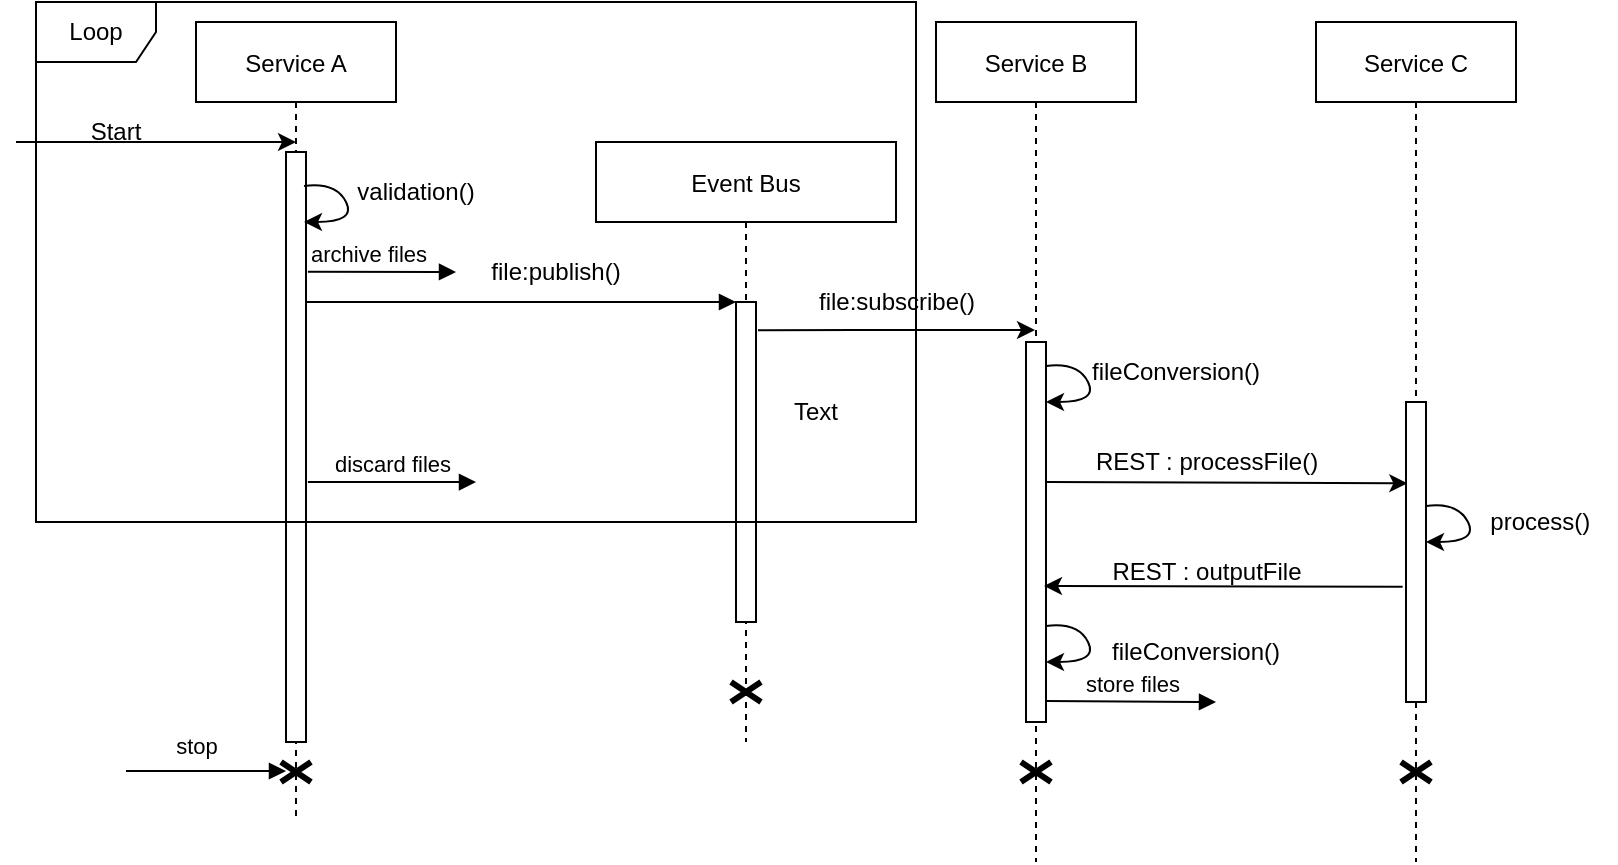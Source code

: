 <mxfile version="20.3.0" type="device"><diagram id="kgpKYQtTHZ0yAKxKKP6v" name="Page-1"><mxGraphModel dx="723" dy="461" grid="1" gridSize="10" guides="1" tooltips="1" connect="1" arrows="1" fold="1" page="1" pageScale="1" pageWidth="850" pageHeight="1100" math="0" shadow="0"><root><mxCell id="0"/><mxCell id="1" parent="0"/><mxCell id="3nuBFxr9cyL0pnOWT2aG-1" value="Service A" style="shape=umlLifeline;perimeter=lifelinePerimeter;container=1;collapsible=0;recursiveResize=0;rounded=0;shadow=0;strokeWidth=1;" parent="1" vertex="1"><mxGeometry x="110" y="80" width="100" height="400" as="geometry"/></mxCell><mxCell id="3nuBFxr9cyL0pnOWT2aG-2" value="" style="points=[];perimeter=orthogonalPerimeter;rounded=0;shadow=0;strokeWidth=1;" parent="3nuBFxr9cyL0pnOWT2aG-1" vertex="1"><mxGeometry x="45" y="65" width="10" height="295" as="geometry"/></mxCell><mxCell id="ngBM1pDGKwomx98K4te7-7" value="" style="shape=umlDestroy;whiteSpace=wrap;html=1;strokeWidth=3;strokeColor=default;" vertex="1" parent="3nuBFxr9cyL0pnOWT2aG-1"><mxGeometry x="42.5" y="370" width="15" height="10" as="geometry"/></mxCell><mxCell id="ngBM1pDGKwomx98K4te7-8" value="stop" style="html=1;verticalAlign=bottom;endArrow=block;rounded=0;" edge="1" parent="3nuBFxr9cyL0pnOWT2aG-1"><mxGeometry x="-0.125" y="5" width="80" relative="1" as="geometry"><mxPoint x="-35" y="374.5" as="sourcePoint"/><mxPoint x="45" y="374.5" as="targetPoint"/><Array as="points"><mxPoint x="5" y="374.5"/></Array><mxPoint y="1" as="offset"/></mxGeometry></mxCell><mxCell id="3nuBFxr9cyL0pnOWT2aG-5" value="Event Bus" style="shape=umlLifeline;perimeter=lifelinePerimeter;container=1;collapsible=0;recursiveResize=0;rounded=0;shadow=0;strokeWidth=1;" parent="1" vertex="1"><mxGeometry x="310" y="140" width="150" height="300" as="geometry"/></mxCell><mxCell id="3nuBFxr9cyL0pnOWT2aG-6" value="" style="points=[];perimeter=orthogonalPerimeter;rounded=0;shadow=0;strokeWidth=1;" parent="3nuBFxr9cyL0pnOWT2aG-5" vertex="1"><mxGeometry x="70" y="80" width="10" height="160" as="geometry"/></mxCell><mxCell id="ngBM1pDGKwomx98K4te7-6" value="" style="shape=umlDestroy;whiteSpace=wrap;html=1;strokeWidth=3;strokeColor=default;" vertex="1" parent="3nuBFxr9cyL0pnOWT2aG-5"><mxGeometry x="67.5" y="270" width="15" height="10" as="geometry"/></mxCell><mxCell id="3nuBFxr9cyL0pnOWT2aG-8" value="" style="verticalAlign=bottom;endArrow=block;entryX=0;entryY=0;shadow=0;strokeWidth=1;" parent="1" source="3nuBFxr9cyL0pnOWT2aG-2" target="3nuBFxr9cyL0pnOWT2aG-6" edge="1"><mxGeometry relative="1" as="geometry"><mxPoint x="275" y="160" as="sourcePoint"/></mxGeometry></mxCell><mxCell id="yKLhIhcbY9a4hVhK6Xyk-1" value="Service C" style="shape=umlLifeline;perimeter=lifelinePerimeter;container=1;collapsible=0;recursiveResize=0;rounded=0;shadow=0;strokeWidth=1;" parent="1" vertex="1"><mxGeometry x="670" y="80" width="100" height="420" as="geometry"/></mxCell><mxCell id="yKLhIhcbY9a4hVhK6Xyk-2" value="" style="points=[];perimeter=orthogonalPerimeter;rounded=0;shadow=0;strokeWidth=1;" parent="yKLhIhcbY9a4hVhK6Xyk-1" vertex="1"><mxGeometry x="45" y="190" width="10" height="150" as="geometry"/></mxCell><mxCell id="yKLhIhcbY9a4hVhK6Xyk-23" value="" style="curved=1;endArrow=classic;html=1;rounded=0;exitX=0.54;exitY=0.205;exitDx=0;exitDy=0;exitPerimeter=0;" parent="yKLhIhcbY9a4hVhK6Xyk-1" edge="1"><mxGeometry width="50" height="50" relative="1" as="geometry"><mxPoint x="55" y="242" as="sourcePoint"/><mxPoint x="55" y="260" as="targetPoint"/><Array as="points"><mxPoint x="71" y="240"/><mxPoint x="81" y="260"/></Array></mxGeometry></mxCell><mxCell id="ngBM1pDGKwomx98K4te7-5" value="" style="shape=umlDestroy;whiteSpace=wrap;html=1;strokeWidth=3;strokeColor=default;" vertex="1" parent="yKLhIhcbY9a4hVhK6Xyk-1"><mxGeometry x="42.5" y="370" width="15" height="10" as="geometry"/></mxCell><mxCell id="yKLhIhcbY9a4hVhK6Xyk-3" value="Service B" style="shape=umlLifeline;perimeter=lifelinePerimeter;container=1;collapsible=0;recursiveResize=0;rounded=0;shadow=0;strokeWidth=1;" parent="1" vertex="1"><mxGeometry x="480" y="80" width="100" height="420" as="geometry"/></mxCell><mxCell id="yKLhIhcbY9a4hVhK6Xyk-4" value="" style="points=[];perimeter=orthogonalPerimeter;rounded=0;shadow=0;strokeWidth=1;" parent="yKLhIhcbY9a4hVhK6Xyk-3" vertex="1"><mxGeometry x="45" y="160" width="10" height="190" as="geometry"/></mxCell><mxCell id="yKLhIhcbY9a4hVhK6Xyk-18" value="" style="curved=1;endArrow=classic;html=1;rounded=0;exitX=0.54;exitY=0.205;exitDx=0;exitDy=0;exitPerimeter=0;" parent="yKLhIhcbY9a4hVhK6Xyk-3" edge="1"><mxGeometry width="50" height="50" relative="1" as="geometry"><mxPoint x="55" y="172" as="sourcePoint"/><mxPoint x="55" y="190" as="targetPoint"/><Array as="points"><mxPoint x="71" y="170"/><mxPoint x="81" y="190"/></Array></mxGeometry></mxCell><mxCell id="yKLhIhcbY9a4hVhK6Xyk-20" value="" style="endArrow=classic;html=1;rounded=0;entryX=0.067;entryY=0.271;entryDx=0;entryDy=0;entryPerimeter=0;" parent="yKLhIhcbY9a4hVhK6Xyk-3" target="yKLhIhcbY9a4hVhK6Xyk-2" edge="1"><mxGeometry width="50" height="50" relative="1" as="geometry"><mxPoint x="55" y="230" as="sourcePoint"/><mxPoint x="105" y="180" as="targetPoint"/></mxGeometry></mxCell><mxCell id="yKLhIhcbY9a4hVhK6Xyk-27" value="" style="curved=1;endArrow=classic;html=1;rounded=0;exitX=0.54;exitY=0.205;exitDx=0;exitDy=0;exitPerimeter=0;" parent="yKLhIhcbY9a4hVhK6Xyk-3" edge="1"><mxGeometry width="50" height="50" relative="1" as="geometry"><mxPoint x="55" y="302" as="sourcePoint"/><mxPoint x="55" y="320" as="targetPoint"/><Array as="points"><mxPoint x="71" y="300"/><mxPoint x="81" y="320"/></Array></mxGeometry></mxCell><mxCell id="ngBM1pDGKwomx98K4te7-10" value="" style="shape=umlDestroy;whiteSpace=wrap;html=1;strokeWidth=3;strokeColor=default;" vertex="1" parent="yKLhIhcbY9a4hVhK6Xyk-3"><mxGeometry x="42.5" y="370" width="15" height="10" as="geometry"/></mxCell><mxCell id="yKLhIhcbY9a4hVhK6Xyk-9" value="" style="curved=1;endArrow=classic;html=1;rounded=0;exitX=0.54;exitY=0.205;exitDx=0;exitDy=0;exitPerimeter=0;" parent="1" source="3nuBFxr9cyL0pnOWT2aG-1" edge="1"><mxGeometry width="50" height="50" relative="1" as="geometry"><mxPoint x="190" y="180" as="sourcePoint"/><mxPoint x="164" y="180" as="targetPoint"/><Array as="points"><mxPoint x="180" y="160"/><mxPoint x="190" y="180"/></Array></mxGeometry></mxCell><mxCell id="yKLhIhcbY9a4hVhK6Xyk-10" value="validation()" style="text;html=1;strokeColor=none;fillColor=none;align=center;verticalAlign=middle;whiteSpace=wrap;rounded=0;" parent="1" vertex="1"><mxGeometry x="190" y="150" width="60" height="30" as="geometry"/></mxCell><mxCell id="yKLhIhcbY9a4hVhK6Xyk-11" value="file:publish()" style="text;html=1;strokeColor=none;fillColor=none;align=center;verticalAlign=middle;whiteSpace=wrap;rounded=0;" parent="1" vertex="1"><mxGeometry x="260" y="190" width="60" height="30" as="geometry"/></mxCell><mxCell id="yKLhIhcbY9a4hVhK6Xyk-12" value="" style="endArrow=classic;html=1;rounded=0;exitX=1.1;exitY=0.088;exitDx=0;exitDy=0;exitPerimeter=0;" parent="1" source="3nuBFxr9cyL0pnOWT2aG-6" target="yKLhIhcbY9a4hVhK6Xyk-3" edge="1"><mxGeometry width="50" height="50" relative="1" as="geometry"><mxPoint x="400" y="310" as="sourcePoint"/><mxPoint x="450" y="260" as="targetPoint"/><Array as="points"><mxPoint x="440" y="234"/></Array></mxGeometry></mxCell><mxCell id="yKLhIhcbY9a4hVhK6Xyk-14" value="file:subscribe()" style="text;html=1;align=center;verticalAlign=middle;resizable=0;points=[];autosize=1;strokeColor=none;fillColor=none;" parent="1" vertex="1"><mxGeometry x="410" y="205" width="100" height="30" as="geometry"/></mxCell><mxCell id="yKLhIhcbY9a4hVhK6Xyk-19" value="fileConversion()" style="text;html=1;strokeColor=none;fillColor=none;align=center;verticalAlign=middle;whiteSpace=wrap;rounded=0;" parent="1" vertex="1"><mxGeometry x="570" y="240" width="60" height="30" as="geometry"/></mxCell><mxCell id="yKLhIhcbY9a4hVhK6Xyk-21" value="REST : processFile()" style="text;html=1;align=center;verticalAlign=middle;resizable=0;points=[];autosize=1;strokeColor=none;fillColor=none;" parent="1" vertex="1"><mxGeometry x="550" y="285" width="130" height="30" as="geometry"/></mxCell><mxCell id="yKLhIhcbY9a4hVhK6Xyk-22" value="" style="endArrow=classic;html=1;rounded=0;entryX=0.9;entryY=0.642;entryDx=0;entryDy=0;entryPerimeter=0;exitX=-0.167;exitY=0.616;exitDx=0;exitDy=0;exitPerimeter=0;" parent="1" source="yKLhIhcbY9a4hVhK6Xyk-2" target="yKLhIhcbY9a4hVhK6Xyk-4" edge="1"><mxGeometry width="50" height="50" relative="1" as="geometry"><mxPoint x="720" y="362" as="sourcePoint"/><mxPoint x="660" y="350" as="targetPoint"/></mxGeometry></mxCell><mxCell id="yKLhIhcbY9a4hVhK6Xyk-24" value="&amp;nbsp; &amp;nbsp; &amp;nbsp; &amp;nbsp;process()" style="text;html=1;align=center;verticalAlign=middle;resizable=0;points=[];autosize=1;strokeColor=none;fillColor=none;" parent="1" vertex="1"><mxGeometry x="720" y="315" width="100" height="30" as="geometry"/></mxCell><mxCell id="yKLhIhcbY9a4hVhK6Xyk-25" value="REST : outputFile" style="text;html=1;align=center;verticalAlign=middle;resizable=0;points=[];autosize=1;strokeColor=none;fillColor=none;" parent="1" vertex="1"><mxGeometry x="555" y="340" width="120" height="30" as="geometry"/></mxCell><mxCell id="yKLhIhcbY9a4hVhK6Xyk-28" value="fileConversion()" style="text;html=1;strokeColor=none;fillColor=none;align=center;verticalAlign=middle;whiteSpace=wrap;rounded=0;" parent="1" vertex="1"><mxGeometry x="580" y="380" width="60" height="30" as="geometry"/></mxCell><mxCell id="yKLhIhcbY9a4hVhK6Xyk-13" value="Loop" style="shape=umlFrame;whiteSpace=wrap;html=1;" parent="1" vertex="1"><mxGeometry x="30" y="70" width="440" height="260" as="geometry"/></mxCell><mxCell id="ngBM1pDGKwomx98K4te7-1" value="" style="endArrow=classic;html=1;rounded=0;entryX=0.5;entryY=0.15;entryDx=0;entryDy=0;entryPerimeter=0;" edge="1" parent="1" target="3nuBFxr9cyL0pnOWT2aG-1"><mxGeometry width="50" height="50" relative="1" as="geometry"><mxPoint x="20" y="140" as="sourcePoint"/><mxPoint x="70" y="110" as="targetPoint"/></mxGeometry></mxCell><mxCell id="ngBM1pDGKwomx98K4te7-2" value="Text" style="text;html=1;strokeColor=none;fillColor=none;align=center;verticalAlign=middle;whiteSpace=wrap;rounded=0;" vertex="1" parent="1"><mxGeometry x="390" y="260" width="60" height="30" as="geometry"/></mxCell><mxCell id="ngBM1pDGKwomx98K4te7-3" value="Start" style="text;html=1;strokeColor=none;fillColor=none;align=center;verticalAlign=middle;whiteSpace=wrap;rounded=0;" vertex="1" parent="1"><mxGeometry x="40" y="120" width="60" height="30" as="geometry"/></mxCell><mxCell id="ngBM1pDGKwomx98K4te7-9" value="store files" style="html=1;verticalAlign=bottom;endArrow=block;rounded=0;exitX=1.021;exitY=0.945;exitDx=0;exitDy=0;exitPerimeter=0;" edge="1" parent="1" source="yKLhIhcbY9a4hVhK6Xyk-4"><mxGeometry width="80" relative="1" as="geometry"><mxPoint x="540" y="420" as="sourcePoint"/><mxPoint x="620" y="420" as="targetPoint"/></mxGeometry></mxCell><mxCell id="ngBM1pDGKwomx98K4te7-12" value="discard files" style="html=1;verticalAlign=bottom;endArrow=block;rounded=0;exitX=1.094;exitY=0.39;exitDx=0;exitDy=0;exitPerimeter=0;" edge="1" parent="1"><mxGeometry width="80" relative="1" as="geometry"><mxPoint x="165.94" y="310.05" as="sourcePoint"/><mxPoint x="250.0" y="310" as="targetPoint"/></mxGeometry></mxCell><mxCell id="ngBM1pDGKwomx98K4te7-14" value="archive files" style="html=1;verticalAlign=bottom;endArrow=block;rounded=0;exitX=1.094;exitY=0.39;exitDx=0;exitDy=0;exitPerimeter=0;" edge="1" parent="1"><mxGeometry x="-0.19" width="80" relative="1" as="geometry"><mxPoint x="165.94" y="204.89" as="sourcePoint"/><mxPoint x="240" y="205" as="targetPoint"/><mxPoint as="offset"/></mxGeometry></mxCell></root></mxGraphModel></diagram></mxfile>